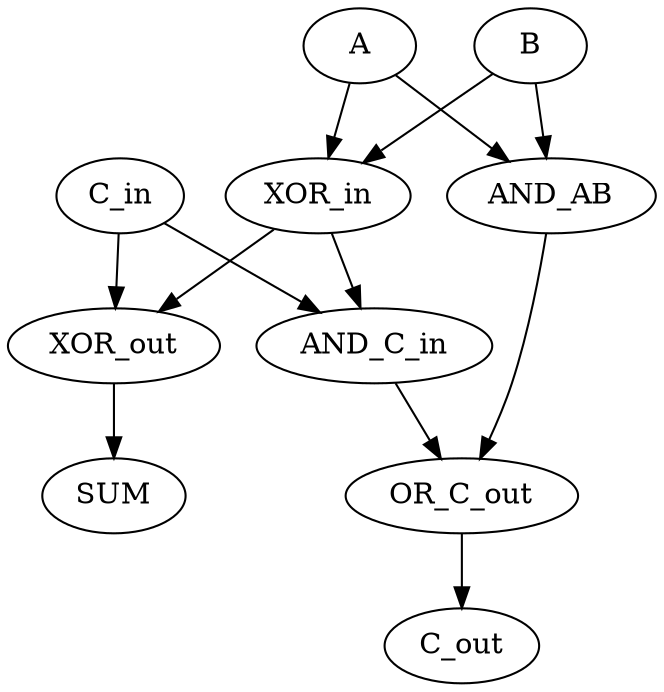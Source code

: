 digraph test {

A [LABEL = "INPUT"];
B [LABEL = "INPUT"];
C_in [LABEL = "INPUT"];
SUM [LABEL = "OUTPUT"];
C_out [LABEL = "OUTPUT"];

XOR_in [LABEL = "XOR2" ];
XOR_out [LABEL = "XOR2" ];

AND_AB [LABEL = "AND2" ];
AND_C_in [LABEL = "AND2" ];
OR_C_out [LABEL = "OR2" ];

A -> XOR_in -> XOR_out;
B -> XOR_in;
C_in -> XOR_out -> SUM;

XOR_in -> AND_C_in;
C_in -> AND_C_in;

A -> AND_AB;
B -> AND_AB;

AND_C_in -> OR_C_out -> C_out;
AND_AB -> OR_C_out ;

}
